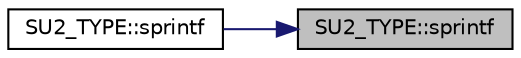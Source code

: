 digraph "SU2_TYPE::sprintf"
{
 // LATEX_PDF_SIZE
  edge [fontname="Helvetica",fontsize="10",labelfontname="Helvetica",labelfontsize="10"];
  node [fontname="Helvetica",fontsize="10",shape=record];
  rankdir="RL";
  Node1 [label="SU2_TYPE::sprintf",height=0.2,width=0.4,color="black", fillcolor="grey75", style="filled", fontcolor="black",tooltip="Wrapper to sprintf to be able to print active types and AD expressions."];
  Node1 -> Node2 [dir="back",color="midnightblue",fontsize="10",style="solid",fontname="Helvetica"];
  Node2 [label="SU2_TYPE::sprintf",height=0.2,width=0.4,color="black", fillcolor="white", style="filled",URL="$namespaceSU2__TYPE.html#a02ea8bd29f1f0e1cf4bd81da5d84e1d5",tooltip=" "];
}
